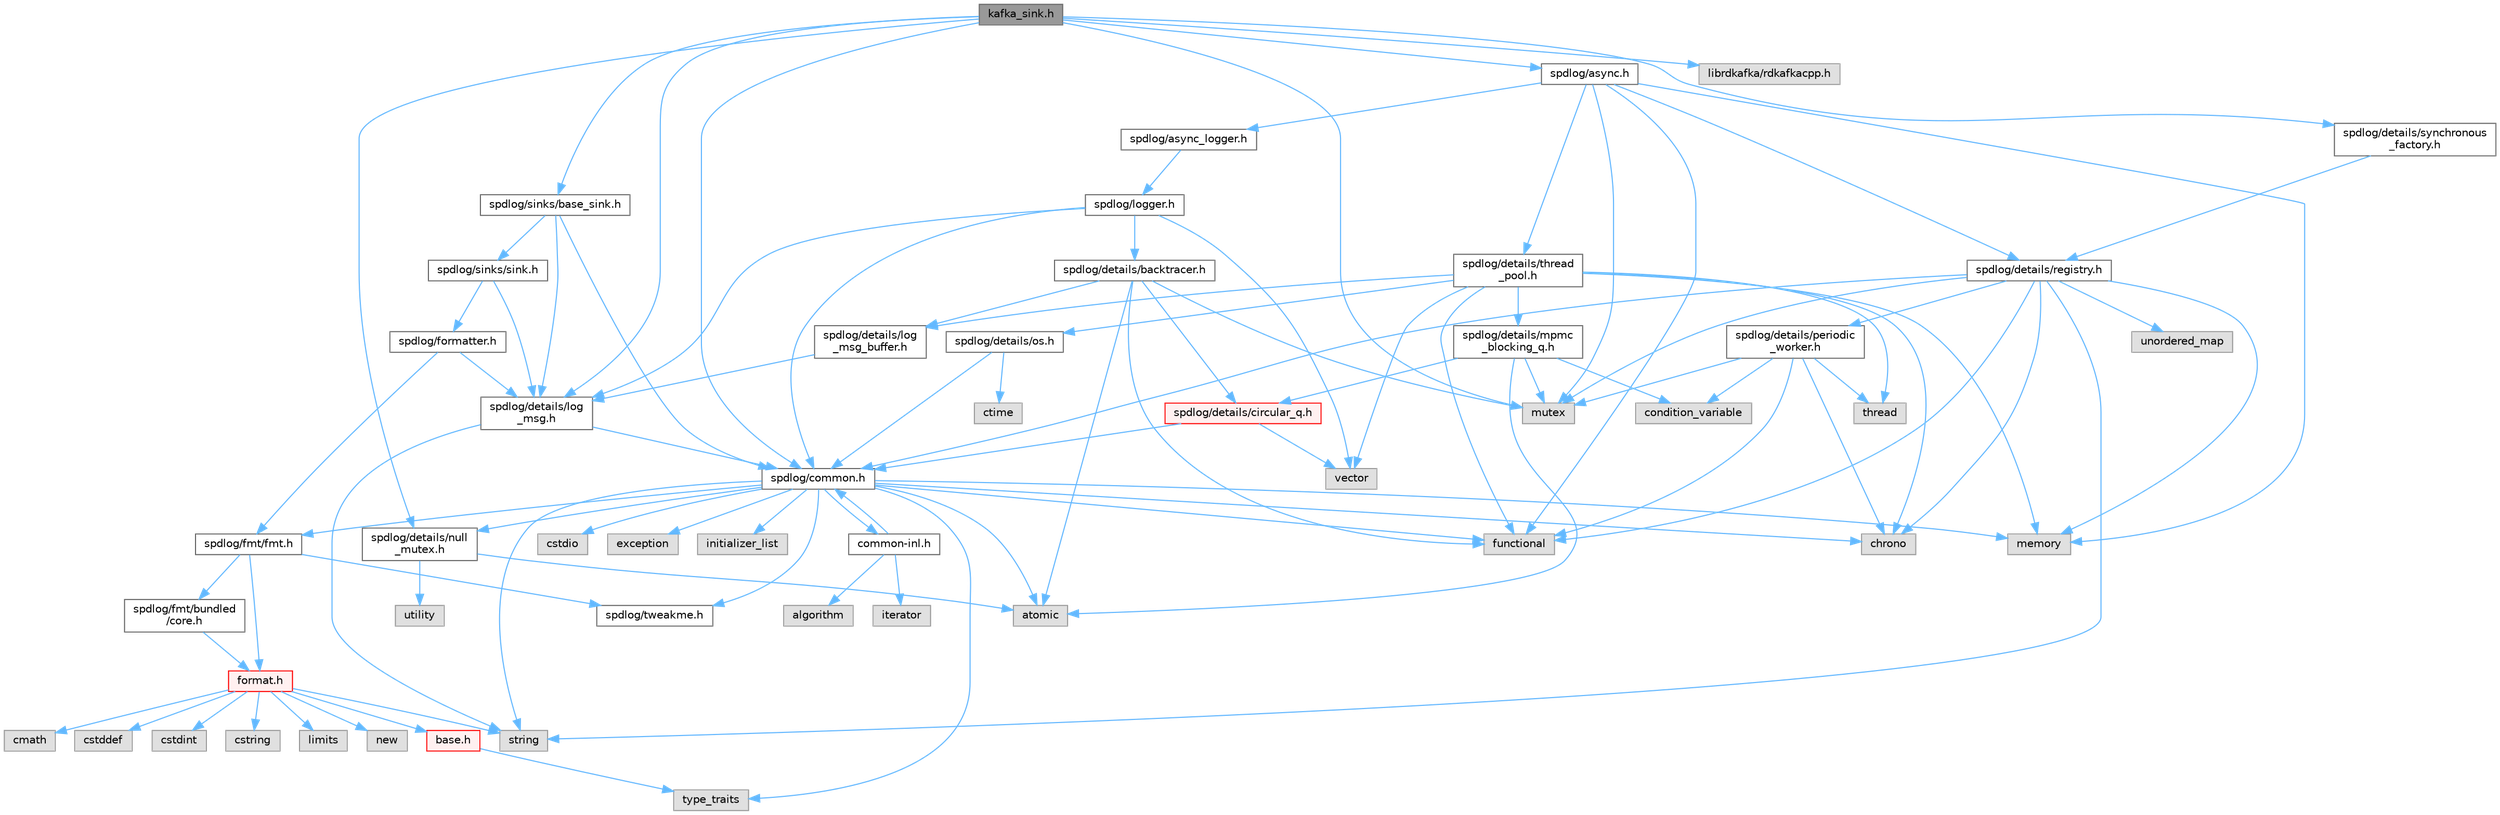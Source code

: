 digraph "kafka_sink.h"
{
 // LATEX_PDF_SIZE
  bgcolor="transparent";
  edge [fontname=Helvetica,fontsize=10,labelfontname=Helvetica,labelfontsize=10];
  node [fontname=Helvetica,fontsize=10,shape=box,height=0.2,width=0.4];
  Node1 [id="Node000001",label="kafka_sink.h",height=0.2,width=0.4,color="gray40", fillcolor="grey60", style="filled", fontcolor="black",tooltip=" "];
  Node1 -> Node2 [id="edge1_Node000001_Node000002",color="steelblue1",style="solid",tooltip=" "];
  Node2 [id="Node000002",label="spdlog/async.h",height=0.2,width=0.4,color="grey40", fillcolor="white", style="filled",URL="$_my_spdlog_2spdlog_2_async_8h.html",tooltip=" "];
  Node2 -> Node3 [id="edge2_Node000002_Node000003",color="steelblue1",style="solid",tooltip=" "];
  Node3 [id="Node000003",label="spdlog/async_logger.h",height=0.2,width=0.4,color="grey40", fillcolor="white", style="filled",URL="$async__logger_8h.html",tooltip=" "];
  Node3 -> Node4 [id="edge3_Node000003_Node000004",color="steelblue1",style="solid",tooltip=" "];
  Node4 [id="Node000004",label="spdlog/logger.h",height=0.2,width=0.4,color="grey40", fillcolor="white", style="filled",URL="$logger_8h.html",tooltip=" "];
  Node4 -> Node5 [id="edge4_Node000004_Node000005",color="steelblue1",style="solid",tooltip=" "];
  Node5 [id="Node000005",label="spdlog/common.h",height=0.2,width=0.4,color="grey40", fillcolor="white", style="filled",URL="$_my_spdlog_2spdlog_2common_8h.html",tooltip=" "];
  Node5 -> Node6 [id="edge5_Node000005_Node000006",color="steelblue1",style="solid",tooltip=" "];
  Node6 [id="Node000006",label="spdlog/details/null\l_mutex.h",height=0.2,width=0.4,color="grey40", fillcolor="white", style="filled",URL="$null__mutex_8h.html",tooltip=" "];
  Node6 -> Node7 [id="edge6_Node000006_Node000007",color="steelblue1",style="solid",tooltip=" "];
  Node7 [id="Node000007",label="atomic",height=0.2,width=0.4,color="grey60", fillcolor="#E0E0E0", style="filled",tooltip=" "];
  Node6 -> Node8 [id="edge7_Node000006_Node000008",color="steelblue1",style="solid",tooltip=" "];
  Node8 [id="Node000008",label="utility",height=0.2,width=0.4,color="grey60", fillcolor="#E0E0E0", style="filled",tooltip=" "];
  Node5 -> Node9 [id="edge8_Node000005_Node000009",color="steelblue1",style="solid",tooltip=" "];
  Node9 [id="Node000009",label="spdlog/tweakme.h",height=0.2,width=0.4,color="grey40", fillcolor="white", style="filled",URL="$tweakme_8h.html",tooltip=" "];
  Node5 -> Node7 [id="edge9_Node000005_Node000007",color="steelblue1",style="solid",tooltip=" "];
  Node5 -> Node10 [id="edge10_Node000005_Node000010",color="steelblue1",style="solid",tooltip=" "];
  Node10 [id="Node000010",label="chrono",height=0.2,width=0.4,color="grey60", fillcolor="#E0E0E0", style="filled",tooltip=" "];
  Node5 -> Node11 [id="edge11_Node000005_Node000011",color="steelblue1",style="solid",tooltip=" "];
  Node11 [id="Node000011",label="cstdio",height=0.2,width=0.4,color="grey60", fillcolor="#E0E0E0", style="filled",tooltip=" "];
  Node5 -> Node12 [id="edge12_Node000005_Node000012",color="steelblue1",style="solid",tooltip=" "];
  Node12 [id="Node000012",label="exception",height=0.2,width=0.4,color="grey60", fillcolor="#E0E0E0", style="filled",tooltip=" "];
  Node5 -> Node13 [id="edge13_Node000005_Node000013",color="steelblue1",style="solid",tooltip=" "];
  Node13 [id="Node000013",label="functional",height=0.2,width=0.4,color="grey60", fillcolor="#E0E0E0", style="filled",tooltip=" "];
  Node5 -> Node14 [id="edge14_Node000005_Node000014",color="steelblue1",style="solid",tooltip=" "];
  Node14 [id="Node000014",label="initializer_list",height=0.2,width=0.4,color="grey60", fillcolor="#E0E0E0", style="filled",tooltip=" "];
  Node5 -> Node15 [id="edge15_Node000005_Node000015",color="steelblue1",style="solid",tooltip=" "];
  Node15 [id="Node000015",label="memory",height=0.2,width=0.4,color="grey60", fillcolor="#E0E0E0", style="filled",tooltip=" "];
  Node5 -> Node16 [id="edge16_Node000005_Node000016",color="steelblue1",style="solid",tooltip=" "];
  Node16 [id="Node000016",label="string",height=0.2,width=0.4,color="grey60", fillcolor="#E0E0E0", style="filled",tooltip=" "];
  Node5 -> Node17 [id="edge17_Node000005_Node000017",color="steelblue1",style="solid",tooltip=" "];
  Node17 [id="Node000017",label="type_traits",height=0.2,width=0.4,color="grey60", fillcolor="#E0E0E0", style="filled",tooltip=" "];
  Node5 -> Node18 [id="edge18_Node000005_Node000018",color="steelblue1",style="solid",tooltip=" "];
  Node18 [id="Node000018",label="spdlog/fmt/fmt.h",height=0.2,width=0.4,color="grey40", fillcolor="white", style="filled",URL="$fmt_8h.html",tooltip=" "];
  Node18 -> Node9 [id="edge19_Node000018_Node000009",color="steelblue1",style="solid",tooltip=" "];
  Node18 -> Node19 [id="edge20_Node000018_Node000019",color="steelblue1",style="solid",tooltip=" "];
  Node19 [id="Node000019",label="spdlog/fmt/bundled\l/core.h",height=0.2,width=0.4,color="grey40", fillcolor="white", style="filled",URL="$core_8h.html",tooltip=" "];
  Node19 -> Node20 [id="edge21_Node000019_Node000020",color="steelblue1",style="solid",tooltip=" "];
  Node20 [id="Node000020",label="format.h",height=0.2,width=0.4,color="red", fillcolor="#FFF0F0", style="filled",URL="$format_8h.html",tooltip=" "];
  Node20 -> Node21 [id="edge22_Node000020_Node000021",color="steelblue1",style="solid",tooltip=" "];
  Node21 [id="Node000021",label="base.h",height=0.2,width=0.4,color="red", fillcolor="#FFF0F0", style="filled",URL="$base_8h.html",tooltip=" "];
  Node21 -> Node17 [id="edge23_Node000021_Node000017",color="steelblue1",style="solid",tooltip=" "];
  Node20 -> Node25 [id="edge24_Node000020_Node000025",color="steelblue1",style="solid",tooltip=" "];
  Node25 [id="Node000025",label="cmath",height=0.2,width=0.4,color="grey60", fillcolor="#E0E0E0", style="filled",tooltip=" "];
  Node20 -> Node26 [id="edge25_Node000020_Node000026",color="steelblue1",style="solid",tooltip=" "];
  Node26 [id="Node000026",label="cstddef",height=0.2,width=0.4,color="grey60", fillcolor="#E0E0E0", style="filled",tooltip=" "];
  Node20 -> Node27 [id="edge26_Node000020_Node000027",color="steelblue1",style="solid",tooltip=" "];
  Node27 [id="Node000027",label="cstdint",height=0.2,width=0.4,color="grey60", fillcolor="#E0E0E0", style="filled",tooltip=" "];
  Node20 -> Node28 [id="edge27_Node000020_Node000028",color="steelblue1",style="solid",tooltip=" "];
  Node28 [id="Node000028",label="cstring",height=0.2,width=0.4,color="grey60", fillcolor="#E0E0E0", style="filled",tooltip=" "];
  Node20 -> Node29 [id="edge28_Node000020_Node000029",color="steelblue1",style="solid",tooltip=" "];
  Node29 [id="Node000029",label="limits",height=0.2,width=0.4,color="grey60", fillcolor="#E0E0E0", style="filled",tooltip=" "];
  Node20 -> Node30 [id="edge29_Node000020_Node000030",color="steelblue1",style="solid",tooltip=" "];
  Node30 [id="Node000030",label="new",height=0.2,width=0.4,color="grey60", fillcolor="#E0E0E0", style="filled",tooltip=" "];
  Node20 -> Node16 [id="edge30_Node000020_Node000016",color="steelblue1",style="solid",tooltip=" "];
  Node18 -> Node20 [id="edge31_Node000018_Node000020",color="steelblue1",style="solid",tooltip=" "];
  Node5 -> Node38 [id="edge32_Node000005_Node000038",color="steelblue1",style="solid",tooltip=" "];
  Node38 [id="Node000038",label="common-inl.h",height=0.2,width=0.4,color="grey40", fillcolor="white", style="filled",URL="$common-inl_8h.html",tooltip=" "];
  Node38 -> Node5 [id="edge33_Node000038_Node000005",color="steelblue1",style="solid",tooltip=" "];
  Node38 -> Node34 [id="edge34_Node000038_Node000034",color="steelblue1",style="solid",tooltip=" "];
  Node34 [id="Node000034",label="algorithm",height=0.2,width=0.4,color="grey60", fillcolor="#E0E0E0", style="filled",tooltip=" "];
  Node38 -> Node39 [id="edge35_Node000038_Node000039",color="steelblue1",style="solid",tooltip=" "];
  Node39 [id="Node000039",label="iterator",height=0.2,width=0.4,color="grey60", fillcolor="#E0E0E0", style="filled",tooltip=" "];
  Node4 -> Node40 [id="edge36_Node000004_Node000040",color="steelblue1",style="solid",tooltip=" "];
  Node40 [id="Node000040",label="spdlog/details/backtracer.h",height=0.2,width=0.4,color="grey40", fillcolor="white", style="filled",URL="$backtracer_8h.html",tooltip=" "];
  Node40 -> Node41 [id="edge37_Node000040_Node000041",color="steelblue1",style="solid",tooltip=" "];
  Node41 [id="Node000041",label="spdlog/details/circular_q.h",height=0.2,width=0.4,color="red", fillcolor="#FFF0F0", style="filled",URL="$circular__q_8h.html",tooltip=" "];
  Node41 -> Node43 [id="edge38_Node000041_Node000043",color="steelblue1",style="solid",tooltip=" "];
  Node43 [id="Node000043",label="vector",height=0.2,width=0.4,color="grey60", fillcolor="#E0E0E0", style="filled",tooltip=" "];
  Node41 -> Node5 [id="edge39_Node000041_Node000005",color="steelblue1",style="solid",tooltip=" "];
  Node40 -> Node44 [id="edge40_Node000040_Node000044",color="steelblue1",style="solid",tooltip=" "];
  Node44 [id="Node000044",label="spdlog/details/log\l_msg_buffer.h",height=0.2,width=0.4,color="grey40", fillcolor="white", style="filled",URL="$log__msg__buffer_8h.html",tooltip=" "];
  Node44 -> Node45 [id="edge41_Node000044_Node000045",color="steelblue1",style="solid",tooltip=" "];
  Node45 [id="Node000045",label="spdlog/details/log\l_msg.h",height=0.2,width=0.4,color="grey40", fillcolor="white", style="filled",URL="$log__msg_8h.html",tooltip=" "];
  Node45 -> Node5 [id="edge42_Node000045_Node000005",color="steelblue1",style="solid",tooltip=" "];
  Node45 -> Node16 [id="edge43_Node000045_Node000016",color="steelblue1",style="solid",tooltip=" "];
  Node40 -> Node7 [id="edge44_Node000040_Node000007",color="steelblue1",style="solid",tooltip=" "];
  Node40 -> Node13 [id="edge45_Node000040_Node000013",color="steelblue1",style="solid",tooltip=" "];
  Node40 -> Node46 [id="edge46_Node000040_Node000046",color="steelblue1",style="solid",tooltip=" "];
  Node46 [id="Node000046",label="mutex",height=0.2,width=0.4,color="grey60", fillcolor="#E0E0E0", style="filled",tooltip=" "];
  Node4 -> Node45 [id="edge47_Node000004_Node000045",color="steelblue1",style="solid",tooltip=" "];
  Node4 -> Node43 [id="edge48_Node000004_Node000043",color="steelblue1",style="solid",tooltip=" "];
  Node2 -> Node47 [id="edge49_Node000002_Node000047",color="steelblue1",style="solid",tooltip=" "];
  Node47 [id="Node000047",label="spdlog/details/registry.h",height=0.2,width=0.4,color="grey40", fillcolor="white", style="filled",URL="$registry_8h.html",tooltip=" "];
  Node47 -> Node5 [id="edge50_Node000047_Node000005",color="steelblue1",style="solid",tooltip=" "];
  Node47 -> Node48 [id="edge51_Node000047_Node000048",color="steelblue1",style="solid",tooltip=" "];
  Node48 [id="Node000048",label="spdlog/details/periodic\l_worker.h",height=0.2,width=0.4,color="grey40", fillcolor="white", style="filled",URL="$periodic__worker_8h.html",tooltip=" "];
  Node48 -> Node10 [id="edge52_Node000048_Node000010",color="steelblue1",style="solid",tooltip=" "];
  Node48 -> Node49 [id="edge53_Node000048_Node000049",color="steelblue1",style="solid",tooltip=" "];
  Node49 [id="Node000049",label="condition_variable",height=0.2,width=0.4,color="grey60", fillcolor="#E0E0E0", style="filled",tooltip=" "];
  Node48 -> Node13 [id="edge54_Node000048_Node000013",color="steelblue1",style="solid",tooltip=" "];
  Node48 -> Node46 [id="edge55_Node000048_Node000046",color="steelblue1",style="solid",tooltip=" "];
  Node48 -> Node50 [id="edge56_Node000048_Node000050",color="steelblue1",style="solid",tooltip=" "];
  Node50 [id="Node000050",label="thread",height=0.2,width=0.4,color="grey60", fillcolor="#E0E0E0", style="filled",tooltip=" "];
  Node47 -> Node10 [id="edge57_Node000047_Node000010",color="steelblue1",style="solid",tooltip=" "];
  Node47 -> Node13 [id="edge58_Node000047_Node000013",color="steelblue1",style="solid",tooltip=" "];
  Node47 -> Node15 [id="edge59_Node000047_Node000015",color="steelblue1",style="solid",tooltip=" "];
  Node47 -> Node46 [id="edge60_Node000047_Node000046",color="steelblue1",style="solid",tooltip=" "];
  Node47 -> Node16 [id="edge61_Node000047_Node000016",color="steelblue1",style="solid",tooltip=" "];
  Node47 -> Node51 [id="edge62_Node000047_Node000051",color="steelblue1",style="solid",tooltip=" "];
  Node51 [id="Node000051",label="unordered_map",height=0.2,width=0.4,color="grey60", fillcolor="#E0E0E0", style="filled",tooltip=" "];
  Node2 -> Node52 [id="edge63_Node000002_Node000052",color="steelblue1",style="solid",tooltip=" "];
  Node52 [id="Node000052",label="spdlog/details/thread\l_pool.h",height=0.2,width=0.4,color="grey40", fillcolor="white", style="filled",URL="$thread__pool_8h.html",tooltip=" "];
  Node52 -> Node44 [id="edge64_Node000052_Node000044",color="steelblue1",style="solid",tooltip=" "];
  Node52 -> Node53 [id="edge65_Node000052_Node000053",color="steelblue1",style="solid",tooltip=" "];
  Node53 [id="Node000053",label="spdlog/details/mpmc\l_blocking_q.h",height=0.2,width=0.4,color="grey40", fillcolor="white", style="filled",URL="$mpmc__blocking__q_8h.html",tooltip=" "];
  Node53 -> Node41 [id="edge66_Node000053_Node000041",color="steelblue1",style="solid",tooltip=" "];
  Node53 -> Node7 [id="edge67_Node000053_Node000007",color="steelblue1",style="solid",tooltip=" "];
  Node53 -> Node49 [id="edge68_Node000053_Node000049",color="steelblue1",style="solid",tooltip=" "];
  Node53 -> Node46 [id="edge69_Node000053_Node000046",color="steelblue1",style="solid",tooltip=" "];
  Node52 -> Node54 [id="edge70_Node000052_Node000054",color="steelblue1",style="solid",tooltip=" "];
  Node54 [id="Node000054",label="spdlog/details/os.h",height=0.2,width=0.4,color="grey40", fillcolor="white", style="filled",URL="$details_2os_8h.html",tooltip=" "];
  Node54 -> Node55 [id="edge71_Node000054_Node000055",color="steelblue1",style="solid",tooltip=" "];
  Node55 [id="Node000055",label="ctime",height=0.2,width=0.4,color="grey60", fillcolor="#E0E0E0", style="filled",tooltip=" "];
  Node54 -> Node5 [id="edge72_Node000054_Node000005",color="steelblue1",style="solid",tooltip=" "];
  Node52 -> Node10 [id="edge73_Node000052_Node000010",color="steelblue1",style="solid",tooltip=" "];
  Node52 -> Node13 [id="edge74_Node000052_Node000013",color="steelblue1",style="solid",tooltip=" "];
  Node52 -> Node15 [id="edge75_Node000052_Node000015",color="steelblue1",style="solid",tooltip=" "];
  Node52 -> Node50 [id="edge76_Node000052_Node000050",color="steelblue1",style="solid",tooltip=" "];
  Node52 -> Node43 [id="edge77_Node000052_Node000043",color="steelblue1",style="solid",tooltip=" "];
  Node2 -> Node13 [id="edge78_Node000002_Node000013",color="steelblue1",style="solid",tooltip=" "];
  Node2 -> Node15 [id="edge79_Node000002_Node000015",color="steelblue1",style="solid",tooltip=" "];
  Node2 -> Node46 [id="edge80_Node000002_Node000046",color="steelblue1",style="solid",tooltip=" "];
  Node1 -> Node45 [id="edge81_Node000001_Node000045",color="steelblue1",style="solid",tooltip=" "];
  Node1 -> Node6 [id="edge82_Node000001_Node000006",color="steelblue1",style="solid",tooltip=" "];
  Node1 -> Node56 [id="edge83_Node000001_Node000056",color="steelblue1",style="solid",tooltip=" "];
  Node56 [id="Node000056",label="spdlog/details/synchronous\l_factory.h",height=0.2,width=0.4,color="grey40", fillcolor="white", style="filled",URL="$synchronous__factory_8h.html",tooltip=" "];
  Node56 -> Node47 [id="edge84_Node000056_Node000047",color="steelblue1",style="solid",tooltip=" "];
  Node1 -> Node57 [id="edge85_Node000001_Node000057",color="steelblue1",style="solid",tooltip=" "];
  Node57 [id="Node000057",label="spdlog/sinks/base_sink.h",height=0.2,width=0.4,color="grey40", fillcolor="white", style="filled",URL="$base__sink_8h.html",tooltip=" "];
  Node57 -> Node5 [id="edge86_Node000057_Node000005",color="steelblue1",style="solid",tooltip=" "];
  Node57 -> Node45 [id="edge87_Node000057_Node000045",color="steelblue1",style="solid",tooltip=" "];
  Node57 -> Node58 [id="edge88_Node000057_Node000058",color="steelblue1",style="solid",tooltip=" "];
  Node58 [id="Node000058",label="spdlog/sinks/sink.h",height=0.2,width=0.4,color="grey40", fillcolor="white", style="filled",URL="$sink_8h.html",tooltip=" "];
  Node58 -> Node45 [id="edge89_Node000058_Node000045",color="steelblue1",style="solid",tooltip=" "];
  Node58 -> Node59 [id="edge90_Node000058_Node000059",color="steelblue1",style="solid",tooltip=" "];
  Node59 [id="Node000059",label="spdlog/formatter.h",height=0.2,width=0.4,color="grey40", fillcolor="white", style="filled",URL="$formatter_8h.html",tooltip=" "];
  Node59 -> Node45 [id="edge91_Node000059_Node000045",color="steelblue1",style="solid",tooltip=" "];
  Node59 -> Node18 [id="edge92_Node000059_Node000018",color="steelblue1",style="solid",tooltip=" "];
  Node1 -> Node46 [id="edge93_Node000001_Node000046",color="steelblue1",style="solid",tooltip=" "];
  Node1 -> Node5 [id="edge94_Node000001_Node000005",color="steelblue1",style="solid",tooltip=" "];
  Node1 -> Node60 [id="edge95_Node000001_Node000060",color="steelblue1",style="solid",tooltip=" "];
  Node60 [id="Node000060",label="librdkafka/rdkafkacpp.h",height=0.2,width=0.4,color="grey60", fillcolor="#E0E0E0", style="filled",tooltip=" "];
}
